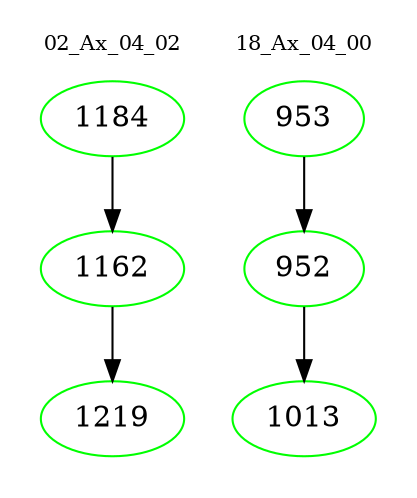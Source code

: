 digraph{
subgraph cluster_0 {
color = white
label = "02_Ax_04_02";
fontsize=10;
T0_1184 [label="1184", color="green"]
T0_1184 -> T0_1162 [color="black"]
T0_1162 [label="1162", color="green"]
T0_1162 -> T0_1219 [color="black"]
T0_1219 [label="1219", color="green"]
}
subgraph cluster_1 {
color = white
label = "18_Ax_04_00";
fontsize=10;
T1_953 [label="953", color="green"]
T1_953 -> T1_952 [color="black"]
T1_952 [label="952", color="green"]
T1_952 -> T1_1013 [color="black"]
T1_1013 [label="1013", color="green"]
}
}

